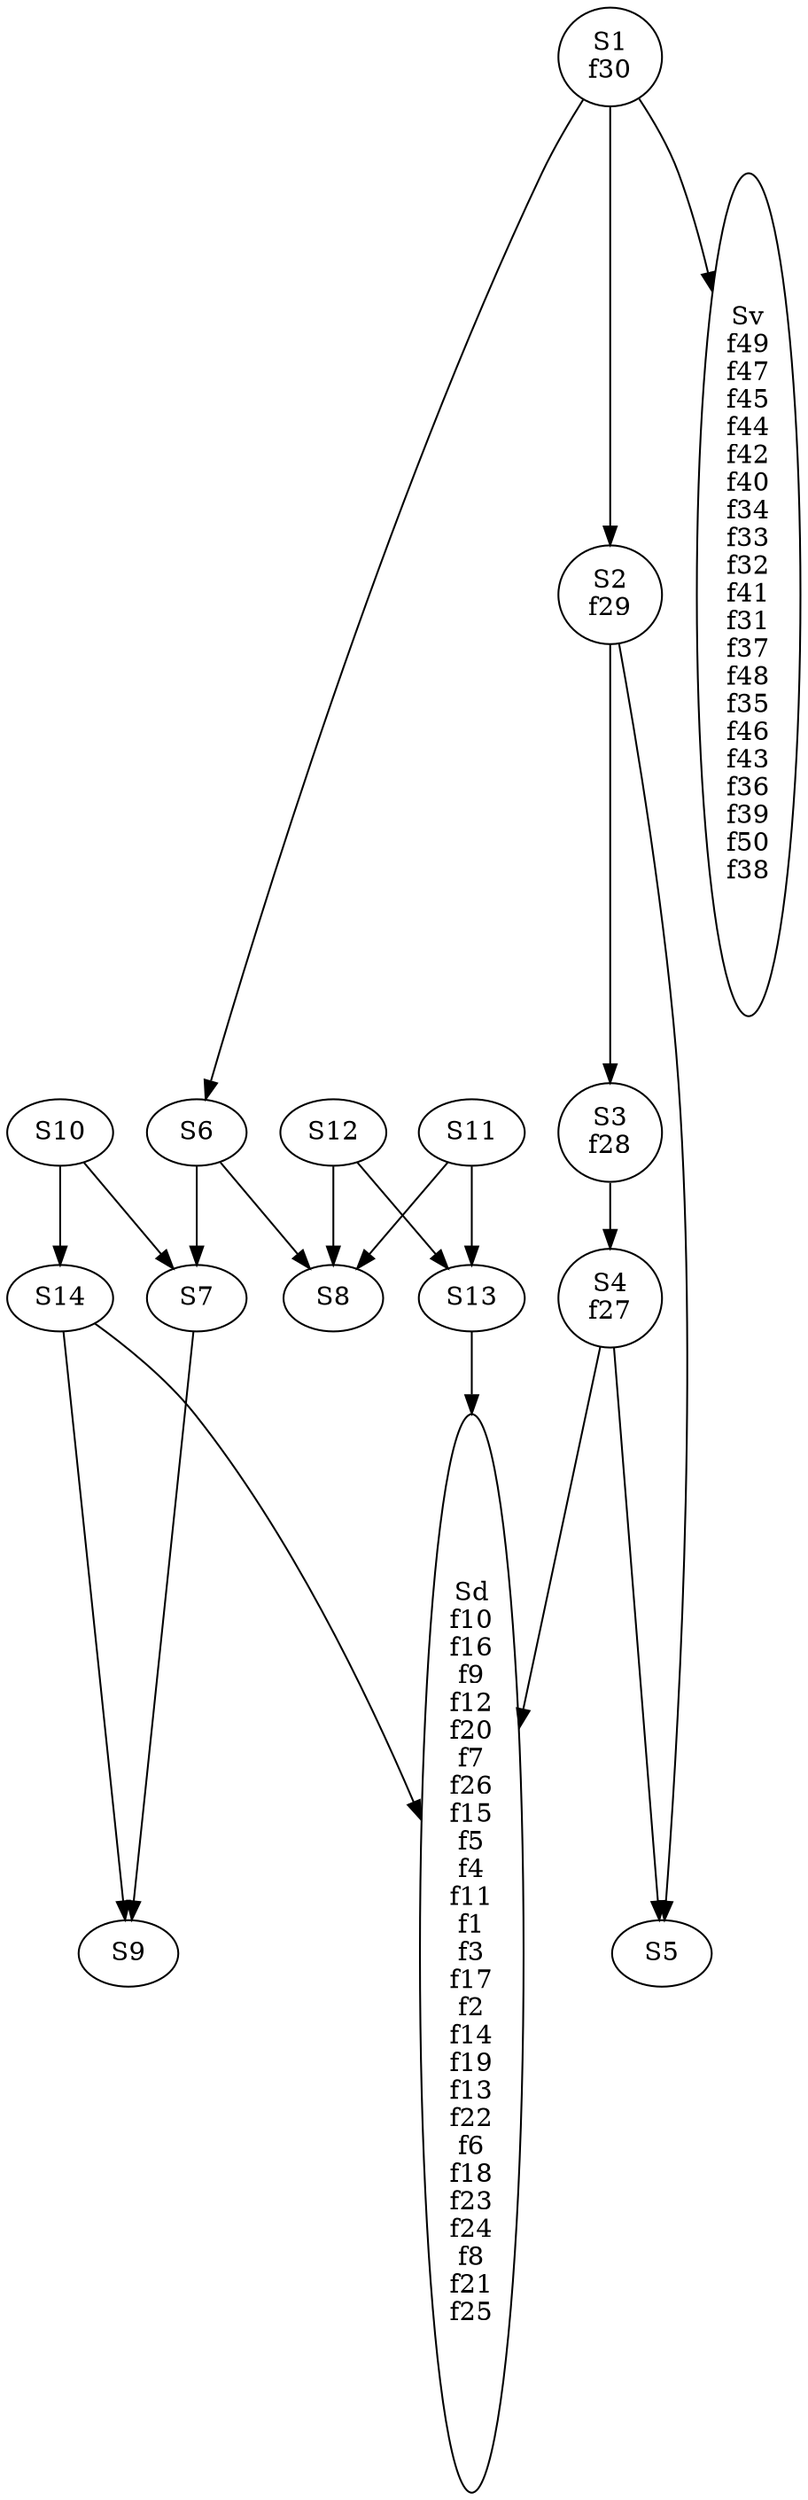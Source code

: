 digraph Fourmiliere {
  S14 [label="S14"];
  S14 -> S9;
  S14 -> Sd;
  Sd [label="Sd\nf10\nf16\nf9\nf12\nf20\nf7\nf26\nf15\nf5\nf4\nf11\nf1\nf3\nf17\nf2\nf14\nf19\nf13\nf22\nf6\nf18\nf23\nf24\nf8\nf21\nf25"];
  S13 [label="S13"];
  S13 -> Sd;
  S6 [label="S6"];
  S6 -> S7;
  S6 -> S8;
  S2 [label="S2\nf29"];
  S2 -> S3;
  S2 -> S5;
  S1 [label="S1\nf30"];
  S1 -> S2;
  S1 -> Sv;
  S1 -> S6;
  S7 [label="S7"];
  S7 -> S9;
  S3 [label="S3\nf28"];
  S3 -> S4;
  S4 [label="S4\nf27"];
  S4 -> Sd;
  S4 -> S5;
  S5 [label="S5"];
  Sv [label="Sv\nf49\nf47\nf45\nf44\nf42\nf40\nf34\nf33\nf32\nf41\nf31\nf37\nf48\nf35\nf46\nf43\nf36\nf39\nf50\nf38"];
  S12 [label="S12"];
  S12 -> S8;
  S12 -> S13;
  S9 [label="S9"];
  S8 [label="S8"];
  S10 [label="S10"];
  S10 -> S7;
  S10 -> S14;
  S11 [label="S11"];
  S11 -> S8;
  S11 -> S13;
}
